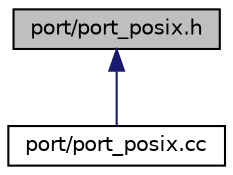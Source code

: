 digraph "port/port_posix.h"
{
  edge [fontname="Helvetica",fontsize="10",labelfontname="Helvetica",labelfontsize="10"];
  node [fontname="Helvetica",fontsize="10",shape=record];
  Node1 [label="port/port_posix.h",height=0.2,width=0.4,color="black", fillcolor="grey75", style="filled" fontcolor="black"];
  Node1 -> Node2 [dir="back",color="midnightblue",fontsize="10",style="solid"];
  Node2 [label="port/port_posix.cc",height=0.2,width=0.4,color="black", fillcolor="white", style="filled",URL="$port__posix_8cc.html"];
}
